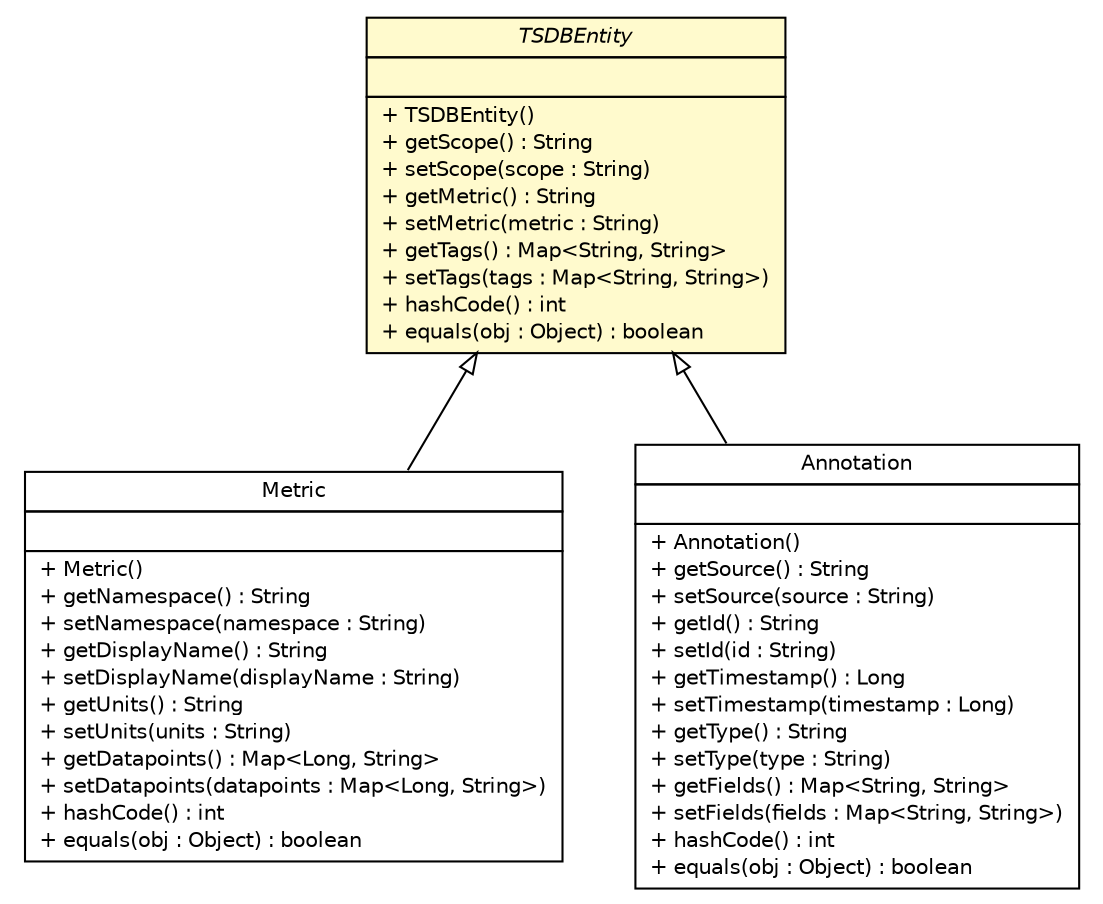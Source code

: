#!/usr/local/bin/dot
#
# Class diagram 
# Generated by UMLGraph version R5_6 (http://www.umlgraph.org/)
#

digraph G {
	edge [fontname="Helvetica",fontsize=10,labelfontname="Helvetica",labelfontsize=10];
	node [fontname="Helvetica",fontsize=10,shape=plaintext];
	nodesep=0.25;
	ranksep=0.5;
	// com.salesforce.dva.argus.sdk.entity.TSDBEntity
	c943 [label=<<table title="com.salesforce.dva.argus.sdk.entity.TSDBEntity" border="0" cellborder="1" cellspacing="0" cellpadding="2" port="p" bgcolor="lemonChiffon" href="./TSDBEntity.html">
		<tr><td><table border="0" cellspacing="0" cellpadding="1">
<tr><td align="center" balign="center"><font face="Helvetica-Oblique"> TSDBEntity </font></td></tr>
		</table></td></tr>
		<tr><td><table border="0" cellspacing="0" cellpadding="1">
<tr><td align="left" balign="left">  </td></tr>
		</table></td></tr>
		<tr><td><table border="0" cellspacing="0" cellpadding="1">
<tr><td align="left" balign="left"> + TSDBEntity() </td></tr>
<tr><td align="left" balign="left"> + getScope() : String </td></tr>
<tr><td align="left" balign="left"> + setScope(scope : String) </td></tr>
<tr><td align="left" balign="left"> + getMetric() : String </td></tr>
<tr><td align="left" balign="left"> + setMetric(metric : String) </td></tr>
<tr><td align="left" balign="left"> + getTags() : Map&lt;String, String&gt; </td></tr>
<tr><td align="left" balign="left"> + setTags(tags : Map&lt;String, String&gt;) </td></tr>
<tr><td align="left" balign="left"> + hashCode() : int </td></tr>
<tr><td align="left" balign="left"> + equals(obj : Object) : boolean </td></tr>
		</table></td></tr>
		</table>>, URL="./TSDBEntity.html", fontname="Helvetica", fontcolor="black", fontsize=10.0];
	// com.salesforce.dva.argus.sdk.entity.Metric
	c949 [label=<<table title="com.salesforce.dva.argus.sdk.entity.Metric" border="0" cellborder="1" cellspacing="0" cellpadding="2" port="p" href="./Metric.html">
		<tr><td><table border="0" cellspacing="0" cellpadding="1">
<tr><td align="center" balign="center"> Metric </td></tr>
		</table></td></tr>
		<tr><td><table border="0" cellspacing="0" cellpadding="1">
<tr><td align="left" balign="left">  </td></tr>
		</table></td></tr>
		<tr><td><table border="0" cellspacing="0" cellpadding="1">
<tr><td align="left" balign="left"> + Metric() </td></tr>
<tr><td align="left" balign="left"> + getNamespace() : String </td></tr>
<tr><td align="left" balign="left"> + setNamespace(namespace : String) </td></tr>
<tr><td align="left" balign="left"> + getDisplayName() : String </td></tr>
<tr><td align="left" balign="left"> + setDisplayName(displayName : String) </td></tr>
<tr><td align="left" balign="left"> + getUnits() : String </td></tr>
<tr><td align="left" balign="left"> + setUnits(units : String) </td></tr>
<tr><td align="left" balign="left"> + getDatapoints() : Map&lt;Long, String&gt; </td></tr>
<tr><td align="left" balign="left"> + setDatapoints(datapoints : Map&lt;Long, String&gt;) </td></tr>
<tr><td align="left" balign="left"> + hashCode() : int </td></tr>
<tr><td align="left" balign="left"> + equals(obj : Object) : boolean </td></tr>
		</table></td></tr>
		</table>>, URL="./Metric.html", fontname="Helvetica", fontcolor="black", fontsize=10.0];
	// com.salesforce.dva.argus.sdk.entity.Annotation
	c956 [label=<<table title="com.salesforce.dva.argus.sdk.entity.Annotation" border="0" cellborder="1" cellspacing="0" cellpadding="2" port="p" href="./Annotation.html">
		<tr><td><table border="0" cellspacing="0" cellpadding="1">
<tr><td align="center" balign="center"> Annotation </td></tr>
		</table></td></tr>
		<tr><td><table border="0" cellspacing="0" cellpadding="1">
<tr><td align="left" balign="left">  </td></tr>
		</table></td></tr>
		<tr><td><table border="0" cellspacing="0" cellpadding="1">
<tr><td align="left" balign="left"> + Annotation() </td></tr>
<tr><td align="left" balign="left"> + getSource() : String </td></tr>
<tr><td align="left" balign="left"> + setSource(source : String) </td></tr>
<tr><td align="left" balign="left"> + getId() : String </td></tr>
<tr><td align="left" balign="left"> + setId(id : String) </td></tr>
<tr><td align="left" balign="left"> + getTimestamp() : Long </td></tr>
<tr><td align="left" balign="left"> + setTimestamp(timestamp : Long) </td></tr>
<tr><td align="left" balign="left"> + getType() : String </td></tr>
<tr><td align="left" balign="left"> + setType(type : String) </td></tr>
<tr><td align="left" balign="left"> + getFields() : Map&lt;String, String&gt; </td></tr>
<tr><td align="left" balign="left"> + setFields(fields : Map&lt;String, String&gt;) </td></tr>
<tr><td align="left" balign="left"> + hashCode() : int </td></tr>
<tr><td align="left" balign="left"> + equals(obj : Object) : boolean </td></tr>
		</table></td></tr>
		</table>>, URL="./Annotation.html", fontname="Helvetica", fontcolor="black", fontsize=10.0];
	//com.salesforce.dva.argus.sdk.entity.Metric extends com.salesforce.dva.argus.sdk.entity.TSDBEntity
	c943:p -> c949:p [dir=back,arrowtail=empty];
	//com.salesforce.dva.argus.sdk.entity.Annotation extends com.salesforce.dva.argus.sdk.entity.TSDBEntity
	c943:p -> c956:p [dir=back,arrowtail=empty];
}

